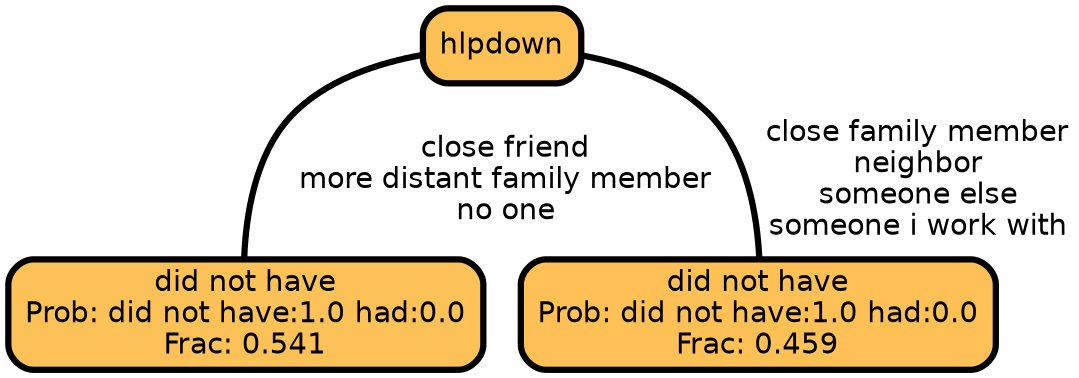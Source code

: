 graph Tree {
node [shape=box, style="filled, rounded",color="black",penwidth="3",fontcolor="black",                 fontname=helvetica] ;
graph [ranksep="0 equally", splines=straight,                 bgcolor=transparent, dpi=200] ;
edge [fontname=helvetica, color=black] ;
0 [label="did not have
Prob: did not have:1.0 had:0.0
Frac: 0.541", fillcolor="#fcc157"] ;
1 [label="hlpdown", fillcolor="#fdc156"] ;
2 [label="did not have
Prob: did not have:1.0 had:0.0
Frac: 0.459", fillcolor="#ffc155"] ;
1 -- 0 [label=" close friend\n more distant family member\n no one",penwidth=3] ;
1 -- 2 [label=" close family member\n neighbor\n someone else\n someone i work with",penwidth=3] ;
{rank = same;}}